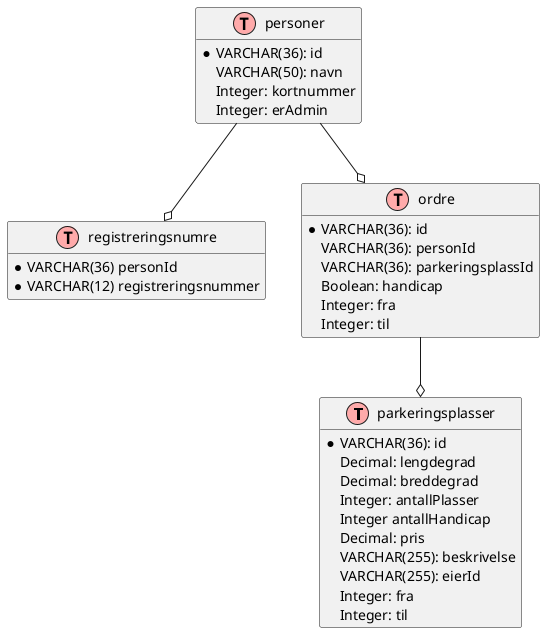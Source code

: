 @startuml
' kilde for table define https://forum.plantuml.net/331/database-modeling
!define table(x) class x << (T,#FFAAAA) >>
!define PRIMARY_KEY(x) * x
hide methods
hide stereotypes

table(parkeringsplasser){
    PRIMARY_KEY({field} VARCHAR(36): id)
    Decimal: lengdegrad
    Decimal: breddegrad
    Integer: antallPlasser
    Integer antallHandicap
    Decimal: pris
    {field} VARCHAR(255): beskrivelse
    {field} VARCHAR(255): eierId
    Integer: fra
    Integer: til
}

table(personer){
    PRIMARY_KEY({field} VARCHAR(36): id)
    {field} VARCHAR(50): navn
    Integer: kortnummer
    Integer: erAdmin
}

table(registreringsnumre){
    PRIMARY_KEY({field} VARCHAR(36) personId)
    PRIMARY_KEY({field} VARCHAR(12) registreringsnummer)
}

table(ordre){
    PRIMARY_KEY({field} VARCHAR(36): id)
    {field} VARCHAR(36): personId
    {field} VARCHAR(36): parkeringsplassId
    Boolean: handicap
    Integer: fra
    Integer: til
}

personer --o registreringsnumre
personer --o ordre
ordre --o parkeringsplasser

@enduml